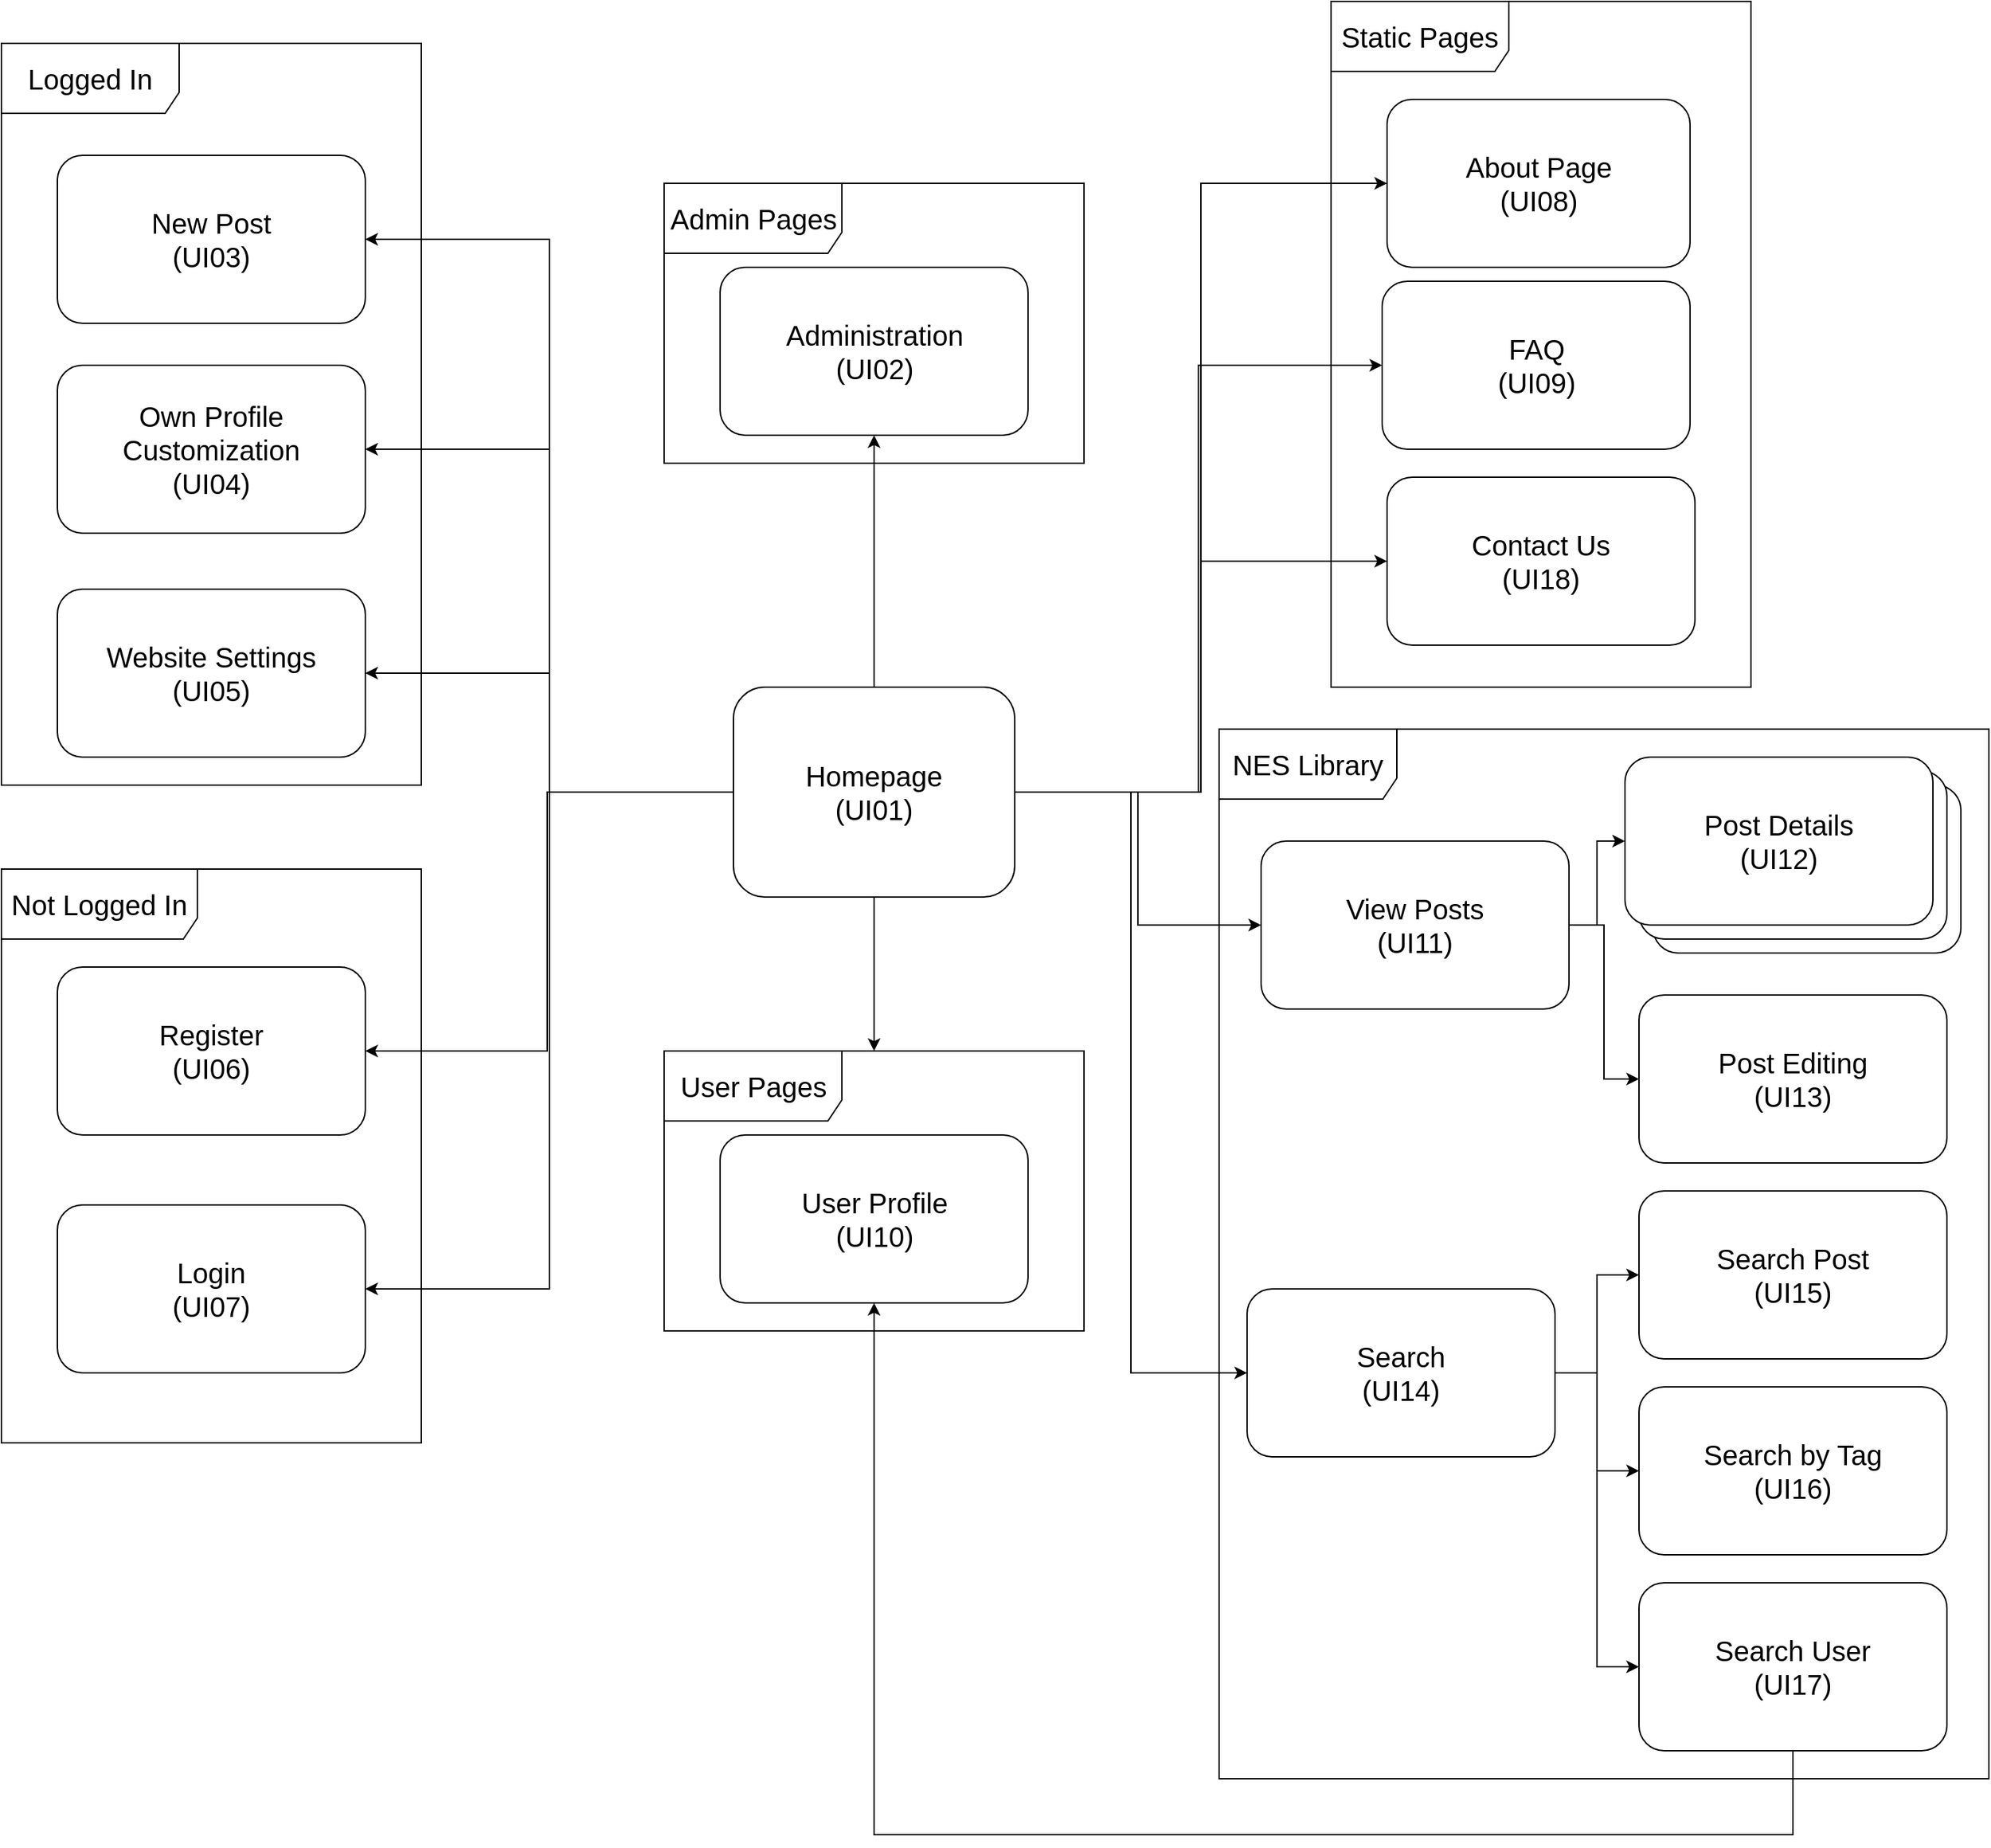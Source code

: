 <mxfile version="22.0.0" type="onedrive">
  <diagram name="Página-1" id="0Mk3LMV9AX3mJDHVXngr">
    <mxGraphModel dx="3362" dy="1435" grid="0" gridSize="10" guides="1" tooltips="1" connect="1" arrows="1" fold="1" page="1" pageScale="1" pageWidth="827" pageHeight="1169" background="none" math="0" shadow="0">
      <root>
        <mxCell id="0" />
        <mxCell id="1" parent="0" />
        <mxCell id="MRfuN-n-3UQrhmfAstjs-5" style="edgeStyle=orthogonalEdgeStyle;rounded=0;orthogonalLoop=1;jettySize=auto;html=1;endArrow=classic;endFill=1;" edge="1" parent="1" source="MRfuN-n-3UQrhmfAstjs-3" target="MRfuN-n-3UQrhmfAstjs-9">
          <mxGeometry relative="1" as="geometry">
            <mxPoint x="3.5" y="350" as="targetPoint" />
          </mxGeometry>
        </mxCell>
        <mxCell id="MRfuN-n-3UQrhmfAstjs-30" style="edgeStyle=orthogonalEdgeStyle;rounded=0;orthogonalLoop=1;jettySize=auto;html=1;entryX=0;entryY=0.5;entryDx=0;entryDy=0;" edge="1" parent="1" source="MRfuN-n-3UQrhmfAstjs-3" target="MRfuN-n-3UQrhmfAstjs-23">
          <mxGeometry relative="1" as="geometry" />
        </mxCell>
        <mxCell id="MRfuN-n-3UQrhmfAstjs-31" style="edgeStyle=orthogonalEdgeStyle;rounded=0;orthogonalLoop=1;jettySize=auto;html=1;entryX=0;entryY=0.5;entryDx=0;entryDy=0;" edge="1" parent="1" source="MRfuN-n-3UQrhmfAstjs-3" target="MRfuN-n-3UQrhmfAstjs-25">
          <mxGeometry relative="1" as="geometry" />
        </mxCell>
        <mxCell id="MRfuN-n-3UQrhmfAstjs-32" style="edgeStyle=orthogonalEdgeStyle;rounded=0;orthogonalLoop=1;jettySize=auto;html=1;entryX=1;entryY=0.5;entryDx=0;entryDy=0;" edge="1" parent="1" source="MRfuN-n-3UQrhmfAstjs-3" target="MRfuN-n-3UQrhmfAstjs-21">
          <mxGeometry relative="1" as="geometry" />
        </mxCell>
        <mxCell id="MRfuN-n-3UQrhmfAstjs-33" style="edgeStyle=orthogonalEdgeStyle;rounded=0;orthogonalLoop=1;jettySize=auto;html=1;entryX=1;entryY=0.5;entryDx=0;entryDy=0;" edge="1" parent="1" source="MRfuN-n-3UQrhmfAstjs-3" target="MRfuN-n-3UQrhmfAstjs-12">
          <mxGeometry relative="1" as="geometry" />
        </mxCell>
        <mxCell id="MRfuN-n-3UQrhmfAstjs-34" style="edgeStyle=orthogonalEdgeStyle;rounded=0;orthogonalLoop=1;jettySize=auto;html=1;entryX=1;entryY=0.5;entryDx=0;entryDy=0;" edge="1" parent="1" source="MRfuN-n-3UQrhmfAstjs-3" target="MRfuN-n-3UQrhmfAstjs-11">
          <mxGeometry relative="1" as="geometry" />
        </mxCell>
        <mxCell id="MRfuN-n-3UQrhmfAstjs-35" style="edgeStyle=orthogonalEdgeStyle;rounded=0;orthogonalLoop=1;jettySize=auto;html=1;" edge="1" parent="1" source="MRfuN-n-3UQrhmfAstjs-3">
          <mxGeometry relative="1" as="geometry">
            <mxPoint x="3.5" y="770.0" as="targetPoint" />
          </mxGeometry>
        </mxCell>
        <mxCell id="MRfuN-n-3UQrhmfAstjs-40" style="edgeStyle=orthogonalEdgeStyle;rounded=0;orthogonalLoop=1;jettySize=auto;html=1;entryX=0;entryY=0.5;entryDx=0;entryDy=0;" edge="1" parent="1" source="MRfuN-n-3UQrhmfAstjs-3" target="MRfuN-n-3UQrhmfAstjs-39">
          <mxGeometry relative="1" as="geometry" />
        </mxCell>
        <mxCell id="MRfuN-n-3UQrhmfAstjs-50" style="edgeStyle=orthogonalEdgeStyle;rounded=0;orthogonalLoop=1;jettySize=auto;html=1;entryX=0;entryY=0.5;entryDx=0;entryDy=0;" edge="1" parent="1" source="MRfuN-n-3UQrhmfAstjs-3" target="MRfuN-n-3UQrhmfAstjs-49">
          <mxGeometry relative="1" as="geometry" />
        </mxCell>
        <mxCell id="MRfuN-n-3UQrhmfAstjs-58" style="edgeStyle=orthogonalEdgeStyle;rounded=0;orthogonalLoop=1;jettySize=auto;html=1;entryX=1;entryY=0.5;entryDx=0;entryDy=0;" edge="1" parent="1" source="MRfuN-n-3UQrhmfAstjs-3" target="MRfuN-n-3UQrhmfAstjs-17">
          <mxGeometry relative="1" as="geometry" />
        </mxCell>
        <mxCell id="MRfuN-n-3UQrhmfAstjs-60" style="edgeStyle=orthogonalEdgeStyle;rounded=0;orthogonalLoop=1;jettySize=auto;html=1;entryX=0;entryY=0.5;entryDx=0;entryDy=0;" edge="1" parent="1" source="MRfuN-n-3UQrhmfAstjs-3" target="MRfuN-n-3UQrhmfAstjs-59">
          <mxGeometry relative="1" as="geometry" />
        </mxCell>
        <mxCell id="MRfuN-n-3UQrhmfAstjs-3" value="&lt;font style=&quot;font-size: 20px;&quot;&gt;Homepage&lt;br&gt;(UI01)&lt;br&gt;&lt;/font&gt;" style="rounded=1;whiteSpace=wrap;html=1;" vertex="1" parent="1">
          <mxGeometry x="-97" y="510" width="201" height="150" as="geometry" />
        </mxCell>
        <mxCell id="MRfuN-n-3UQrhmfAstjs-8" value="&lt;font style=&quot;font-size: 20px;&quot;&gt;Admin Pages&lt;/font&gt;" style="shape=umlFrame;whiteSpace=wrap;html=1;pointerEvents=0;width=127;height=50;" vertex="1" parent="1">
          <mxGeometry x="-146.5" y="150" width="300" height="200" as="geometry" />
        </mxCell>
        <mxCell id="MRfuN-n-3UQrhmfAstjs-9" value="&lt;font style=&quot;font-size: 20px;&quot;&gt;Administration&lt;br&gt;(UI02)&lt;br&gt;&lt;/font&gt;" style="rounded=1;whiteSpace=wrap;html=1;" vertex="1" parent="1">
          <mxGeometry x="-106.5" y="210" width="220" height="120" as="geometry" />
        </mxCell>
        <mxCell id="MRfuN-n-3UQrhmfAstjs-10" value="&lt;span style=&quot;font-size: 20px;&quot;&gt;Not Logged In&lt;/span&gt;" style="shape=umlFrame;whiteSpace=wrap;html=1;pointerEvents=0;width=140;height=50;" vertex="1" parent="1">
          <mxGeometry x="-620" y="640" width="300" height="410" as="geometry" />
        </mxCell>
        <mxCell id="MRfuN-n-3UQrhmfAstjs-11" value="&lt;font style=&quot;font-size: 20px;&quot;&gt;New Post&lt;br&gt;(UI03)&lt;br&gt;&lt;/font&gt;" style="rounded=1;whiteSpace=wrap;html=1;" vertex="1" parent="1">
          <mxGeometry x="-580" y="130" width="220" height="120" as="geometry" />
        </mxCell>
        <mxCell id="MRfuN-n-3UQrhmfAstjs-12" value="&lt;font style=&quot;font-size: 20px;&quot;&gt;Own Profile Customization&lt;br&gt;(UI04)&lt;br&gt;&lt;/font&gt;" style="rounded=1;whiteSpace=wrap;html=1;" vertex="1" parent="1">
          <mxGeometry x="-580" y="280" width="220" height="120" as="geometry" />
        </mxCell>
        <mxCell id="MRfuN-n-3UQrhmfAstjs-15" value="&lt;span style=&quot;font-size: 20px;&quot;&gt;Logged In&lt;/span&gt;" style="shape=umlFrame;whiteSpace=wrap;html=1;pointerEvents=0;width=127;height=50;" vertex="1" parent="1">
          <mxGeometry x="-620" y="50" width="300" height="530" as="geometry" />
        </mxCell>
        <mxCell id="MRfuN-n-3UQrhmfAstjs-16" value="&lt;font style=&quot;font-size: 20px;&quot;&gt;Register&lt;br&gt;(UI06)&lt;br&gt;&lt;/font&gt;" style="rounded=1;whiteSpace=wrap;html=1;" vertex="1" parent="1">
          <mxGeometry x="-580" y="710" width="220" height="120" as="geometry" />
        </mxCell>
        <mxCell id="MRfuN-n-3UQrhmfAstjs-17" value="&lt;font style=&quot;font-size: 20px;&quot;&gt;Login&lt;br&gt;(UI07)&lt;br&gt;&lt;/font&gt;" style="rounded=1;whiteSpace=wrap;html=1;" vertex="1" parent="1">
          <mxGeometry x="-580" y="880" width="220" height="120" as="geometry" />
        </mxCell>
        <mxCell id="MRfuN-n-3UQrhmfAstjs-19" style="edgeStyle=orthogonalEdgeStyle;rounded=0;orthogonalLoop=1;jettySize=auto;html=1;exitX=0;exitY=0.5;exitDx=0;exitDy=0;" edge="1" parent="1" source="MRfuN-n-3UQrhmfAstjs-3" target="MRfuN-n-3UQrhmfAstjs-16">
          <mxGeometry relative="1" as="geometry">
            <mxPoint x="-320" y="822" as="targetPoint" />
            <Array as="points">
              <mxPoint x="-230" y="585" />
              <mxPoint x="-230" y="770" />
            </Array>
          </mxGeometry>
        </mxCell>
        <mxCell id="MRfuN-n-3UQrhmfAstjs-21" value="&lt;font style=&quot;font-size: 20px;&quot;&gt;Website Settings&lt;br&gt;(UI05)&lt;br&gt;&lt;/font&gt;" style="rounded=1;whiteSpace=wrap;html=1;" vertex="1" parent="1">
          <mxGeometry x="-580" y="440" width="220" height="120" as="geometry" />
        </mxCell>
        <mxCell id="MRfuN-n-3UQrhmfAstjs-22" value="&lt;font style=&quot;font-size: 20px;&quot;&gt;Static Pages&lt;/font&gt;" style="shape=umlFrame;whiteSpace=wrap;html=1;pointerEvents=0;width=127;height=50;" vertex="1" parent="1">
          <mxGeometry x="330" y="20" width="300" height="490" as="geometry" />
        </mxCell>
        <mxCell id="MRfuN-n-3UQrhmfAstjs-23" value="&lt;font style=&quot;font-size: 20px;&quot;&gt;About Page&lt;br&gt;(UI08)&lt;br&gt;&lt;/font&gt;" style="rounded=1;whiteSpace=wrap;html=1;" vertex="1" parent="1">
          <mxGeometry x="370" y="90" width="216.5" height="120" as="geometry" />
        </mxCell>
        <mxCell id="MRfuN-n-3UQrhmfAstjs-25" value="&lt;font style=&quot;font-size: 20px;&quot;&gt;FAQ&lt;br&gt;(UI09)&lt;br&gt;&lt;/font&gt;" style="rounded=1;whiteSpace=wrap;html=1;" vertex="1" parent="1">
          <mxGeometry x="366.5" y="220" width="220" height="120" as="geometry" />
        </mxCell>
        <mxCell id="MRfuN-n-3UQrhmfAstjs-36" value="&lt;font style=&quot;font-size: 20px;&quot;&gt;User Pages&lt;/font&gt;" style="shape=umlFrame;whiteSpace=wrap;html=1;pointerEvents=0;width=127;height=50;" vertex="1" parent="1">
          <mxGeometry x="-146.5" y="770" width="300" height="200" as="geometry" />
        </mxCell>
        <mxCell id="MRfuN-n-3UQrhmfAstjs-37" value="&lt;font style=&quot;font-size: 20px;&quot;&gt;User Profile&lt;br&gt;(UI10)&lt;br&gt;&lt;/font&gt;" style="rounded=1;whiteSpace=wrap;html=1;" vertex="1" parent="1">
          <mxGeometry x="-106.5" y="830" width="220" height="120" as="geometry" />
        </mxCell>
        <mxCell id="MRfuN-n-3UQrhmfAstjs-38" value="&lt;font style=&quot;font-size: 20px;&quot;&gt;NES Library&lt;br&gt;&lt;/font&gt;" style="shape=umlFrame;whiteSpace=wrap;html=1;pointerEvents=0;width=127;height=50;" vertex="1" parent="1">
          <mxGeometry x="250" y="540" width="550" height="750" as="geometry" />
        </mxCell>
        <mxCell id="MRfuN-n-3UQrhmfAstjs-45" style="edgeStyle=orthogonalEdgeStyle;rounded=0;orthogonalLoop=1;jettySize=auto;html=1;entryX=0;entryY=0.5;entryDx=0;entryDy=0;" edge="1" parent="1" source="MRfuN-n-3UQrhmfAstjs-39" target="MRfuN-n-3UQrhmfAstjs-43">
          <mxGeometry relative="1" as="geometry" />
        </mxCell>
        <mxCell id="MRfuN-n-3UQrhmfAstjs-48" style="edgeStyle=orthogonalEdgeStyle;rounded=0;orthogonalLoop=1;jettySize=auto;html=1;entryX=0;entryY=0.5;entryDx=0;entryDy=0;" edge="1" parent="1" source="MRfuN-n-3UQrhmfAstjs-39" target="MRfuN-n-3UQrhmfAstjs-47">
          <mxGeometry relative="1" as="geometry" />
        </mxCell>
        <mxCell id="MRfuN-n-3UQrhmfAstjs-39" value="&lt;font style=&quot;font-size: 20px;&quot;&gt;View Posts&lt;br&gt;(UI11)&lt;br&gt;&lt;/font&gt;" style="rounded=1;whiteSpace=wrap;html=1;" vertex="1" parent="1">
          <mxGeometry x="280" y="620" width="220" height="120" as="geometry" />
        </mxCell>
        <mxCell id="MRfuN-n-3UQrhmfAstjs-44" value="" style="group" vertex="1" connectable="0" parent="1">
          <mxGeometry x="540" y="560" width="240" height="140" as="geometry" />
        </mxCell>
        <mxCell id="MRfuN-n-3UQrhmfAstjs-41" value="&lt;font style=&quot;font-size: 20px;&quot;&gt;View Posts&lt;br&gt;(UI11)&lt;br&gt;&lt;/font&gt;" style="rounded=1;whiteSpace=wrap;html=1;" vertex="1" parent="MRfuN-n-3UQrhmfAstjs-44">
          <mxGeometry x="20" y="20" width="220" height="120" as="geometry" />
        </mxCell>
        <mxCell id="MRfuN-n-3UQrhmfAstjs-42" value="&lt;font style=&quot;font-size: 20px;&quot;&gt;View Posts&lt;br&gt;(UI11)&lt;br&gt;&lt;/font&gt;" style="rounded=1;whiteSpace=wrap;html=1;" vertex="1" parent="MRfuN-n-3UQrhmfAstjs-44">
          <mxGeometry x="10" y="10" width="220" height="120" as="geometry" />
        </mxCell>
        <mxCell id="MRfuN-n-3UQrhmfAstjs-43" value="&lt;font style=&quot;font-size: 20px;&quot;&gt;Post Details&lt;br&gt;(UI12)&lt;br&gt;&lt;/font&gt;" style="rounded=1;whiteSpace=wrap;html=1;" vertex="1" parent="MRfuN-n-3UQrhmfAstjs-44">
          <mxGeometry width="220" height="120" as="geometry" />
        </mxCell>
        <mxCell id="MRfuN-n-3UQrhmfAstjs-47" value="&lt;font style=&quot;font-size: 20px;&quot;&gt;Post Editing&lt;br&gt;(UI13)&lt;br&gt;&lt;/font&gt;" style="rounded=1;whiteSpace=wrap;html=1;" vertex="1" parent="1">
          <mxGeometry x="550" y="730" width="220" height="120" as="geometry" />
        </mxCell>
        <mxCell id="MRfuN-n-3UQrhmfAstjs-54" style="edgeStyle=orthogonalEdgeStyle;rounded=0;orthogonalLoop=1;jettySize=auto;html=1;entryX=0;entryY=0.5;entryDx=0;entryDy=0;" edge="1" parent="1" source="MRfuN-n-3UQrhmfAstjs-49" target="MRfuN-n-3UQrhmfAstjs-51">
          <mxGeometry relative="1" as="geometry" />
        </mxCell>
        <mxCell id="MRfuN-n-3UQrhmfAstjs-55" style="edgeStyle=orthogonalEdgeStyle;rounded=0;orthogonalLoop=1;jettySize=auto;html=1;entryX=0;entryY=0.5;entryDx=0;entryDy=0;" edge="1" parent="1" source="MRfuN-n-3UQrhmfAstjs-49" target="MRfuN-n-3UQrhmfAstjs-52">
          <mxGeometry relative="1" as="geometry" />
        </mxCell>
        <mxCell id="MRfuN-n-3UQrhmfAstjs-56" style="edgeStyle=orthogonalEdgeStyle;rounded=0;orthogonalLoop=1;jettySize=auto;html=1;entryX=0;entryY=0.5;entryDx=0;entryDy=0;" edge="1" parent="1" source="MRfuN-n-3UQrhmfAstjs-49" target="MRfuN-n-3UQrhmfAstjs-53">
          <mxGeometry relative="1" as="geometry" />
        </mxCell>
        <mxCell id="MRfuN-n-3UQrhmfAstjs-49" value="&lt;font style=&quot;font-size: 20px;&quot;&gt;Search&lt;br&gt;(UI14)&lt;br&gt;&lt;/font&gt;" style="rounded=1;whiteSpace=wrap;html=1;" vertex="1" parent="1">
          <mxGeometry x="270" y="940" width="220" height="120" as="geometry" />
        </mxCell>
        <mxCell id="MRfuN-n-3UQrhmfAstjs-51" value="&lt;font style=&quot;font-size: 20px;&quot;&gt;Search Post&lt;br&gt;(UI15)&lt;br&gt;&lt;/font&gt;" style="rounded=1;whiteSpace=wrap;html=1;" vertex="1" parent="1">
          <mxGeometry x="550" y="870" width="220" height="120" as="geometry" />
        </mxCell>
        <mxCell id="MRfuN-n-3UQrhmfAstjs-52" value="&lt;font style=&quot;font-size: 20px;&quot;&gt;Search by Tag&lt;br&gt;(UI16)&lt;br&gt;&lt;/font&gt;" style="rounded=1;whiteSpace=wrap;html=1;" vertex="1" parent="1">
          <mxGeometry x="550" y="1010" width="220" height="120" as="geometry" />
        </mxCell>
        <mxCell id="MRfuN-n-3UQrhmfAstjs-57" style="edgeStyle=orthogonalEdgeStyle;rounded=0;orthogonalLoop=1;jettySize=auto;html=1;entryX=0.5;entryY=1;entryDx=0;entryDy=0;" edge="1" parent="1" source="MRfuN-n-3UQrhmfAstjs-53" target="MRfuN-n-3UQrhmfAstjs-37">
          <mxGeometry relative="1" as="geometry">
            <Array as="points">
              <mxPoint x="660" y="1330" />
              <mxPoint x="4" y="1330" />
            </Array>
          </mxGeometry>
        </mxCell>
        <mxCell id="MRfuN-n-3UQrhmfAstjs-53" value="&lt;font style=&quot;font-size: 20px;&quot;&gt;Search User&lt;br&gt;(UI17)&lt;br&gt;&lt;/font&gt;" style="rounded=1;whiteSpace=wrap;html=1;" vertex="1" parent="1">
          <mxGeometry x="550" y="1150" width="220" height="120" as="geometry" />
        </mxCell>
        <mxCell id="MRfuN-n-3UQrhmfAstjs-59" value="&lt;font style=&quot;font-size: 20px;&quot;&gt;Contact Us&lt;br&gt;(UI18)&lt;br&gt;&lt;/font&gt;" style="rounded=1;whiteSpace=wrap;html=1;" vertex="1" parent="1">
          <mxGeometry x="370" y="360" width="220" height="120" as="geometry" />
        </mxCell>
      </root>
    </mxGraphModel>
  </diagram>
</mxfile>
